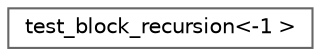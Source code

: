 digraph "类继承关系图"
{
 // LATEX_PDF_SIZE
  bgcolor="transparent";
  edge [fontname=Helvetica,fontsize=10,labelfontname=Helvetica,labelfontsize=10];
  node [fontname=Helvetica,fontsize=10,shape=box,height=0.2,width=0.4];
  rankdir="LR";
  Node0 [id="Node000000",label="test_block_recursion\<-1 \>",height=0.2,width=0.4,color="grey40", fillcolor="white", style="filled",URL="$structtest__block__recursion_3-1_01_4.html",tooltip=" "];
}
